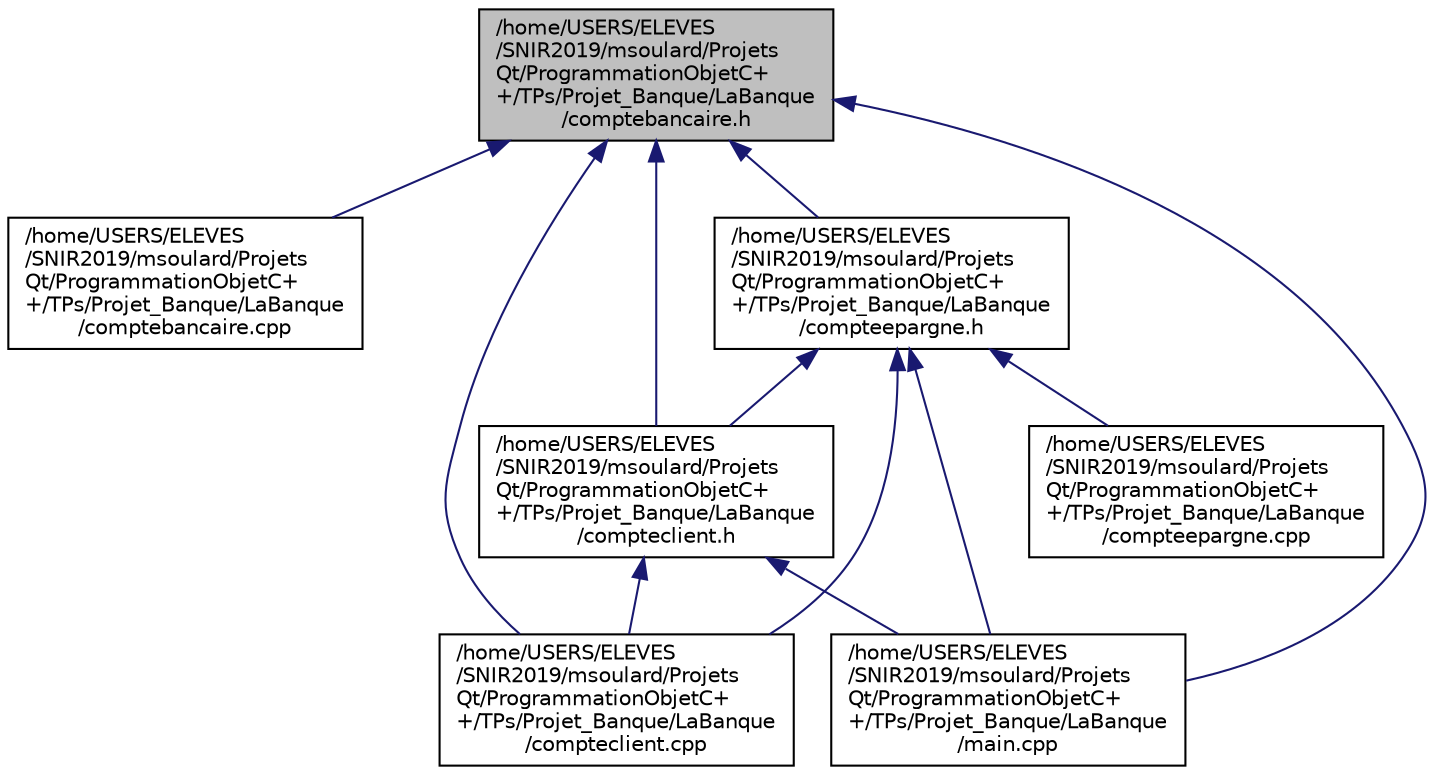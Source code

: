 digraph "/home/USERS/ELEVES/SNIR2019/msoulard/ProjetsQt/ProgrammationObjetC++/TPs/Projet_Banque/LaBanque/comptebancaire.h"
{
  edge [fontname="Helvetica",fontsize="10",labelfontname="Helvetica",labelfontsize="10"];
  node [fontname="Helvetica",fontsize="10",shape=record];
  Node1 [label="/home/USERS/ELEVES\l/SNIR2019/msoulard/Projets\lQt/ProgrammationObjetC+\l+/TPs/Projet_Banque/LaBanque\l/comptebancaire.h",height=0.2,width=0.4,color="black", fillcolor="grey75", style="filled", fontcolor="black"];
  Node1 -> Node2 [dir="back",color="midnightblue",fontsize="10",style="solid",fontname="Helvetica"];
  Node2 [label="/home/USERS/ELEVES\l/SNIR2019/msoulard/Projets\lQt/ProgrammationObjetC+\l+/TPs/Projet_Banque/LaBanque\l/comptebancaire.cpp",height=0.2,width=0.4,color="black", fillcolor="white", style="filled",URL="$comptebancaire_8cpp.html",tooltip="CompteBancaire::CompteBancaire. "];
  Node1 -> Node3 [dir="back",color="midnightblue",fontsize="10",style="solid",fontname="Helvetica"];
  Node3 [label="/home/USERS/ELEVES\l/SNIR2019/msoulard/Projets\lQt/ProgrammationObjetC+\l+/TPs/Projet_Banque/LaBanque\l/compteclient.h",height=0.2,width=0.4,color="black", fillcolor="white", style="filled",URL="$compteclient_8h.html",tooltip="The CompteClient class. "];
  Node3 -> Node4 [dir="back",color="midnightblue",fontsize="10",style="solid",fontname="Helvetica"];
  Node4 [label="/home/USERS/ELEVES\l/SNIR2019/msoulard/Projets\lQt/ProgrammationObjetC+\l+/TPs/Projet_Banque/LaBanque\l/compteclient.cpp",height=0.2,width=0.4,color="black", fillcolor="white", style="filled",URL="$compteclient_8cpp.html",tooltip="CompteClient::CompteClient. "];
  Node3 -> Node5 [dir="back",color="midnightblue",fontsize="10",style="solid",fontname="Helvetica"];
  Node5 [label="/home/USERS/ELEVES\l/SNIR2019/msoulard/Projets\lQt/ProgrammationObjetC+\l+/TPs/Projet_Banque/LaBanque\l/main.cpp",height=0.2,width=0.4,color="black", fillcolor="white", style="filled",URL="$main_8cpp.html",tooltip="main "];
  Node1 -> Node6 [dir="back",color="midnightblue",fontsize="10",style="solid",fontname="Helvetica"];
  Node6 [label="/home/USERS/ELEVES\l/SNIR2019/msoulard/Projets\lQt/ProgrammationObjetC+\l+/TPs/Projet_Banque/LaBanque\l/compteepargne.h",height=0.2,width=0.4,color="black", fillcolor="white", style="filled",URL="$compteepargne_8h.html"];
  Node6 -> Node3 [dir="back",color="midnightblue",fontsize="10",style="solid",fontname="Helvetica"];
  Node6 -> Node4 [dir="back",color="midnightblue",fontsize="10",style="solid",fontname="Helvetica"];
  Node6 -> Node7 [dir="back",color="midnightblue",fontsize="10",style="solid",fontname="Helvetica"];
  Node7 [label="/home/USERS/ELEVES\l/SNIR2019/msoulard/Projets\lQt/ProgrammationObjetC+\l+/TPs/Projet_Banque/LaBanque\l/compteepargne.cpp",height=0.2,width=0.4,color="black", fillcolor="white", style="filled",URL="$compteepargne_8cpp.html",tooltip="CompteEpargne::CompteEpargne. "];
  Node6 -> Node5 [dir="back",color="midnightblue",fontsize="10",style="solid",fontname="Helvetica"];
  Node1 -> Node4 [dir="back",color="midnightblue",fontsize="10",style="solid",fontname="Helvetica"];
  Node1 -> Node5 [dir="back",color="midnightblue",fontsize="10",style="solid",fontname="Helvetica"];
}

